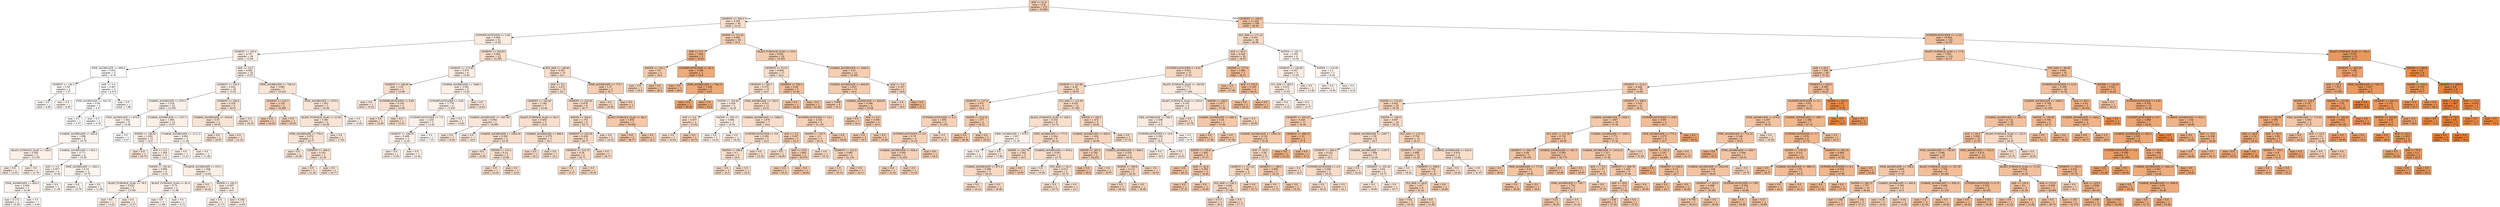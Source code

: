 digraph Tree {
node [shape=box, style="filled", color="black"] ;
0 [label="AGE <= 21.0\nmae = 12.8\nsamples = 275\nvalue = 33.595", fillcolor="#e5813963"] ;
1 [label="CEMENT <= 354.5\nmae = 9.205\nsamples = 95\nvalue = 22.32", fillcolor="#e581393d"] ;
0 -> 1 [labeldistance=2.5, labelangle=45, headlabel="True"] ;
2 [label="SUPERPLASTICIZER <= 5.95\nmae = 6.684\nsamples = 61\nvalue = 15.82", fillcolor="#e5813926"] ;
1 -> 2 ;
3 [label="CEMENT <= 155.0\nmae = 4.737\nsamples = 38\nvalue = 12.84", fillcolor="#e581391c"] ;
2 -> 3 ;
4 [label="FINE_AGGREGATE <= 890.6\nmae = 0.912\nsamples = 5\nvalue = 4.78", fillcolor="#e5813901"] ;
3 -> 4 ;
5 [label="CEMENT <= 136.3\nmae = 0.59\nsamples = 2\nvalue = 7.47", fillcolor="#e581390a"] ;
4 -> 5 ;
6 [label="mae = 0.0\nsamples = 1\nvalue = 6.88", fillcolor="#e5813908"] ;
5 -> 6 ;
7 [label="mae = 0.0\nsamples = 1\nvalue = 8.06", fillcolor="#e581390c"] ;
5 -> 7 ;
8 [label="AGE <= 5.0\nmae = 0.467\nsamples = 3\nvalue = 4.675", fillcolor="#e5813900"] ;
4 -> 8 ;
9 [label="FINE_AGGREGATE <= 942.55\nmae = 0.09\nsamples = 2\nvalue = 4.57", fillcolor="#e5813900"] ;
8 -> 9 ;
10 [label="mae = 0.0\nsamples = 1\nvalue = 4.57", fillcolor="#e5813900"] ;
9 -> 10 ;
11 [label="mae = 0.0\nsamples = 1\nvalue = 4.78", fillcolor="#e5813901"] ;
9 -> 11 ;
12 [label="mae = 0.0\nsamples = 1\nvalue = 7.68", fillcolor="#e581390b"] ;
8 -> 12 ;
13 [label="AGE <= 10.5\nmae = 4.082\nsamples = 33\nvalue = 13.57", fillcolor="#e581391f"] ;
3 -> 13 ;
14 [label="CEMENT <= 335.0\nmae = 3.024\nsamples = 26\nvalue = 13.52", fillcolor="#e581391f"] ;
13 -> 14 ;
15 [label="COARSE_AGGREGATE <= 970.3\nmae = 2.318\nsamples = 23\nvalue = 12.355", fillcolor="#e581391b"] ;
14 -> 15 ;
16 [label="FINE_AGGREGATE <= 870.9\nmae = 1.562\nsamples = 9\nvalue = 10.38", fillcolor="#e5813914"] ;
15 -> 16 ;
17 [label="COARSE_AGGREGATE <= 932.6\nmae = 1.098\nsamples = 8\nvalue = 10.79", fillcolor="#e5813915"] ;
16 -> 17 ;
18 [label="BLAST_FURNACE_SLAG <= 144.0\nmae = 0.365\nsamples = 2\nvalue = 13.155", fillcolor="#e581391d"] ;
17 -> 18 ;
19 [label="mae = 0.0\nsamples = 1\nvalue = 13.52", fillcolor="#e581391f"] ;
18 -> 19 ;
20 [label="mae = 0.0\nsamples = 1\nvalue = 12.79", fillcolor="#e581391c"] ;
18 -> 20 ;
21 [label="COARSE_AGGREGATE <= 953.1\nmae = 0.771\nsamples = 6\nvalue = 10.38", fillcolor="#e5813914"] ;
17 -> 21 ;
22 [label="AGE <= 5.0\nmae = 0.857\nsamples = 4\nvalue = 10.38", fillcolor="#e5813914"] ;
21 -> 22 ;
23 [label="FINE_AGGREGATE <= 854.5\nmae = 0.826\nsamples = 3\nvalue = 10.38", fillcolor="#e5813914"] ;
22 -> 23 ;
24 [label="mae = 0.173\nsamples = 2\nvalue = 10.38", fillcolor="#e5813914"] ;
23 -> 24 ;
25 [label="mae = 0.0\nsamples = 1\nvalue = 6.94", fillcolor="#e5813908"] ;
23 -> 25 ;
26 [label="mae = 0.0\nsamples = 1\nvalue = 11.39", fillcolor="#e5813917"] ;
22 -> 26 ;
27 [label="FINE_AGGREGATE <= 828.0\nmae = 0.19\nsamples = 2\nvalue = 10.79", fillcolor="#e5813915"] ;
21 -> 27 ;
28 [label="mae = 0.0\nsamples = 1\nvalue = 10.79", fillcolor="#e5813915"] ;
27 -> 28 ;
29 [label="mae = 0.0\nsamples = 1\nvalue = 11.36", fillcolor="#e5813917"] ;
27 -> 29 ;
30 [label="mae = 0.0\nsamples = 1\nvalue = 6.47", fillcolor="#e5813906"] ;
16 -> 30 ;
31 [label="COARSE_AGGREGATE <= 1107.5\nmae = 1.805\nsamples = 14\nvalue = 13.57", fillcolor="#e581391f"] ;
15 -> 31 ;
32 [label="WATER <= 180.95\nmae = 1.652\nsamples = 12\nvalue = 14.2", fillcolor="#e5813921"] ;
31 -> 32 ;
33 [label="mae = 0.0\nsamples = 1\nvalue = 20.73", fillcolor="#e5813937"] ;
32 -> 33 ;
34 [label="AGE <= 5.0\nmae = 1.365\nsamples = 11\nvalue = 14.2", fillcolor="#e5813921"] ;
32 -> 34 ;
35 [label="WATER <= 192.45\nmae = 0.996\nsamples = 4\nvalue = 13.52", fillcolor="#e581391f"] ;
34 -> 35 ;
36 [label="BLAST_FURNACE_SLAG <= 78.5\nmae = 0.025\nsamples = 2\nvalue = 13.545", fillcolor="#e581391f"] ;
35 -> 36 ;
37 [label="mae = 0.0\nsamples = 1\nvalue = 13.52", fillcolor="#e581391f"] ;
36 -> 37 ;
38 [label="mae = 0.0\nsamples = 1\nvalue = 13.57", fillcolor="#e581391f"] ;
36 -> 38 ;
39 [label="BLAST_FURNACE_SLAG <= 83.4\nmae = 0.75\nsamples = 2\nvalue = 11.98", fillcolor="#e5813919"] ;
35 -> 39 ;
40 [label="mae = 0.0\nsamples = 1\nvalue = 11.98", fillcolor="#e5813919"] ;
39 -> 40 ;
41 [label="mae = 0.0\nsamples = 1\nvalue = 9.73", fillcolor="#e5813912"] ;
39 -> 41 ;
42 [label="COARSE_AGGREGATE <= 974.1\nmae = 1.048\nsamples = 7\nvalue = 14.65", fillcolor="#e5813922"] ;
34 -> 42 ;
43 [label="mae = 0.0\nsamples = 1\nvalue = 20.42", fillcolor="#e5813936"] ;
42 -> 43 ;
44 [label="WATER <= 182.5\nmae = 0.507\nsamples = 6\nvalue = 14.5", fillcolor="#e5813922"] ;
42 -> 44 ;
45 [label="mae = 0.0\nsamples = 1\nvalue = 12.73", fillcolor="#e581391c"] ;
44 -> 45 ;
46 [label="mae = 0.349\nsamples = 5\nvalue = 14.65", fillcolor="#e5813922"] ;
44 -> 46 ;
47 [label="COARSE_AGGREGATE <= 1111.3\nmae = 0.003\nsamples = 2\nvalue = 11.48", fillcolor="#e5813918"] ;
31 -> 47 ;
48 [label="mae = 0.0\nsamples = 1\nvalue = 11.47", fillcolor="#e5813918"] ;
47 -> 48 ;
49 [label="mae = 0.0\nsamples = 1\nvalue = 11.48", fillcolor="#e5813918"] ;
47 -> 49 ;
50 [label="CEMENT <= 344.6\nmae = 0.318\nsamples = 3\nvalue = 20.97", fillcolor="#e5813938"] ;
14 -> 50 ;
51 [label="COARSE_AGGREGATE <= 1018.6\nmae = 0.07\nsamples = 2\nvalue = 20.97", fillcolor="#e5813938"] ;
50 -> 51 ;
52 [label="mae = 0.0\nsamples = 1\nvalue = 20.97", fillcolor="#e5813938"] ;
51 -> 52 ;
53 [label="mae = 0.0\nsamples = 1\nvalue = 21.18", fillcolor="#e5813939"] ;
51 -> 53 ;
54 [label="mae = 0.0\nsamples = 1\nvalue = 20.28", fillcolor="#e5813936"] ;
50 -> 54 ;
55 [label="FINE_AGGREGATE <= 758.15\nmae = 3.882\nsamples = 7\nvalue = 20.425", fillcolor="#e5813936"] ;
13 -> 55 ;
56 [label="CEMENT <= 214.7\nmae = 2.155\nsamples = 2\nvalue = 32.085", fillcolor="#e581395e"] ;
55 -> 56 ;
57 [label="mae = 0.0\nsamples = 1\nvalue = 34.24", fillcolor="#e5813965"] ;
56 -> 57 ;
58 [label="mae = 0.0\nsamples = 1\nvalue = 29.93", fillcolor="#e5813957"] ;
56 -> 58 ;
59 [label="FINE_AGGREGATE <= 870.5\nmae = 1.851\nsamples = 5\nvalue = 20.08", fillcolor="#e5813935"] ;
55 -> 59 ;
60 [label="BLAST_FURNACE_SLAG <= 21.05\nmae = 1.081\nsamples = 4\nvalue = 20.08", fillcolor="#e5813935"] ;
59 -> 60 ;
61 [label="FINE_AGGREGATE <= 779.3\nmae = 0.472\nsamples = 3\nvalue = 20.77", fillcolor="#e5813937"] ;
60 -> 61 ;
62 [label="mae = 0.0\nsamples = 1\nvalue = 20.08", fillcolor="#e5813935"] ;
61 -> 62 ;
63 [label="CEMENT <= 299.5\nmae = 0.163\nsamples = 2\nvalue = 21.26", fillcolor="#e5813939"] ;
61 -> 63 ;
64 [label="mae = 0.0\nsamples = 1\nvalue = 21.26", fillcolor="#e5813939"] ;
63 -> 64 ;
65 [label="mae = 0.0\nsamples = 1\nvalue = 20.77", fillcolor="#e5813937"] ;
63 -> 65 ;
66 [label="mae = 0.0\nsamples = 1\nvalue = 17.82", fillcolor="#e581392d"] ;
60 -> 66 ;
67 [label="mae = 0.0\nsamples = 1\nvalue = 12.84", fillcolor="#e581391c"] ;
59 -> 67 ;
68 [label="CEMENT <= 203.65\nmae = 5.094\nsamples = 23\nvalue = 23.295", fillcolor="#e5813940"] ;
2 -> 68 ;
69 [label="CEMENT <= 173.65\nmae = 3.975\nsamples = 8\nvalue = 15.82", fillcolor="#e5813926"] ;
68 -> 69 ;
70 [label="CEMENT <= 166.95\nmae = 1.55\nsamples = 3\nvalue = 23.08", fillcolor="#e581393f"] ;
69 -> 70 ;
71 [label="mae = 0.0\nsamples = 1\nvalue = 19.42", fillcolor="#e5813933"] ;
70 -> 71 ;
72 [label="SUPERPLASTICIZER <= 8.65\nmae = 0.143\nsamples = 2\nvalue = 23.08", fillcolor="#e581393f"] ;
70 -> 72 ;
73 [label="mae = 0.0\nsamples = 1\nvalue = 23.08", fillcolor="#e581393f"] ;
72 -> 73 ;
74 [label="mae = 0.0\nsamples = 1\nvalue = 23.51", fillcolor="#e5813941"] ;
72 -> 74 ;
75 [label="COARSE_AGGREGATE <= 1069.2\nmae = 2.581\nsamples = 5\nvalue = 13.62", fillcolor="#e581391f"] ;
69 -> 75 ;
76 [label="SUPERPLASTICIZER <= 8.95\nmae = 1.776\nsamples = 4\nvalue = 13.035", fillcolor="#e581391d"] ;
75 -> 76 ;
77 [label="SUPERPLASTICIZER <= 7.9\nmae = 1.245\nsamples = 3\nvalue = 12.45", fillcolor="#e581391b"] ;
76 -> 77 ;
78 [label="CEMENT <= 188.05\nmae = 0.468\nsamples = 2\nvalue = 12.45", fillcolor="#e581391b"] ;
77 -> 78 ;
79 [label="mae = 0.0\nsamples = 1\nvalue = 13.62", fillcolor="#e581391f"] ;
78 -> 79 ;
80 [label="mae = 0.0\nsamples = 1\nvalue = 12.45", fillcolor="#e581391b"] ;
78 -> 80 ;
81 [label="mae = 0.0\nsamples = 1\nvalue = 7.32", fillcolor="#e5813909"] ;
77 -> 81 ;
82 [label="mae = 0.0\nsamples = 1\nvalue = 15.82", fillcolor="#e5813926"] ;
76 -> 82 ;
83 [label="mae = 0.0\nsamples = 1\nvalue = 19.42", fillcolor="#e5813933"] ;
75 -> 83 ;
84 [label="FLY_ASH <= 149.65\nmae = 4.001\nsamples = 15\nvalue = 24.1", fillcolor="#e5813943"] ;
68 -> 84 ;
85 [label="AGE <= 5.0\nmae = 3.472\nsamples = 13\nvalue = 24.1", fillcolor="#e5813943"] ;
84 -> 85 ;
86 [label="CEMENT <= 242.45\nmae = 1.186\nsamples = 7\nvalue = 23.66", fillcolor="#e5813941"] ;
85 -> 86 ;
87 [label="COARSE_AGGREGATE <= 1007.85\nmae = 0.965\nsamples = 2\nvalue = 18.965", fillcolor="#e5813931"] ;
86 -> 87 ;
88 [label="mae = 0.0\nsamples = 1\nvalue = 19.93", fillcolor="#e5813934"] ;
87 -> 88 ;
89 [label="mae = 0.0\nsamples = 1\nvalue = 18.0", fillcolor="#e581392e"] ;
87 -> 89 ;
90 [label="BLAST_FURNACE_SLAG <= 94.5\nmae = 0.456\nsamples = 5\nvalue = 23.8", fillcolor="#e5813942"] ;
86 -> 90 ;
91 [label="COARSE_AGGREGATE <= 1004.35\nmae = 0.283\nsamples = 3\nvalue = 23.52", fillcolor="#e5813941"] ;
90 -> 91 ;
92 [label="mae = 0.0\nsamples = 1\nvalue = 22.95", fillcolor="#e581393f"] ;
91 -> 92 ;
93 [label="WATER <= 151.4\nmae = 0.14\nsamples = 2\nvalue = 23.66", fillcolor="#e5813941"] ;
91 -> 93 ;
94 [label="mae = 0.0\nsamples = 1\nvalue = 23.52", fillcolor="#e5813941"] ;
93 -> 94 ;
95 [label="mae = 0.0\nsamples = 1\nvalue = 23.8", fillcolor="#e5813942"] ;
93 -> 95 ;
96 [label="COARSE_AGGREGATE <= 898.4\nmae = 0.275\nsamples = 2\nvalue = 24.1", fillcolor="#e5813943"] ;
90 -> 96 ;
97 [label="mae = 0.0\nsamples = 1\nvalue = 25.2", fillcolor="#e5813946"] ;
96 -> 97 ;
98 [label="mae = 0.0\nsamples = 1\nvalue = 24.1", fillcolor="#e5813943"] ;
96 -> 98 ;
99 [label="CEMENT <= 253.45\nmae = 4.678\nsamples = 6\nvalue = 26.77", fillcolor="#e581394c"] ;
85 -> 99 ;
100 [label="WATER <= 184.6\nmae = 1.754\nsamples = 4\nvalue = 25.71", fillcolor="#e5813948"] ;
99 -> 100 ;
101 [label="CEMENT <= 225.35\nmae = 0.424\nsamples = 3\nvalue = 26.77", fillcolor="#e581394c"] ;
100 -> 101 ;
102 [label="CEMENT <= 215.75\nmae = 0.34\nsamples = 2\nvalue = 25.71", fillcolor="#e5813948"] ;
101 -> 102 ;
103 [label="mae = 0.0\nsamples = 1\nvalue = 25.37", fillcolor="#e5813947"] ;
102 -> 103 ;
104 [label="mae = 0.0\nsamples = 1\nvalue = 26.05", fillcolor="#e5813949"] ;
102 -> 104 ;
105 [label="mae = 0.0\nsamples = 1\nvalue = 26.77", fillcolor="#e581394c"] ;
101 -> 105 ;
106 [label="mae = 0.0\nsamples = 1\nvalue = 22.32", fillcolor="#e581393d"] ;
100 -> 106 ;
107 [label="BLAST_FURNACE_SLAG <= 94.5\nmae = 1.835\nsamples = 2\nvalue = 36.935", fillcolor="#e581396e"] ;
99 -> 107 ;
108 [label="mae = 0.0\nsamples = 1\nvalue = 38.77", fillcolor="#e5813975"] ;
107 -> 108 ;
109 [label="mae = 0.0\nsamples = 1\nvalue = 35.1", fillcolor="#e5813968"] ;
107 -> 109 ;
110 [label="FINE_AGGREGATE <= 773.7\nmae = 1.37\nsamples = 2\nvalue = 33.7", fillcolor="#e5813963"] ;
84 -> 110 ;
111 [label="mae = 0.0\nsamples = 1\nvalue = 29.59", fillcolor="#e5813955"] ;
110 -> 111 ;
112 [label="mae = 0.0\nsamples = 1\nvalue = 33.7", fillcolor="#e5813963"] ;
110 -> 112 ;
113 [label="WATER <= 152.45\nmae = 8.084\nsamples = 34\nvalue = 33.4", fillcolor="#e5813962"] ;
1 -> 113 ;
114 [label="AGE <= 5.0\nmae = 7.624\nsamples = 5\nvalue = 50.85", fillcolor="#e581399e"] ;
113 -> 114 ;
115 [label="WATER <= 132.2\nmae = 5.6\nsamples = 2\nvalue = 34.6", fillcolor="#e5813966"] ;
114 -> 115 ;
116 [label="mae = 0.0\nsamples = 1\nvalue = 29.0", fillcolor="#e5813953"] ;
115 -> 116 ;
117 [label="mae = 0.0\nsamples = 1\nvalue = 40.2", fillcolor="#e581397a"] ;
115 -> 117 ;
118 [label="SUPERPLASTICIZER <= 20.3\nmae = 3.398\nsamples = 3\nvalue = 54.9", fillcolor="#e58139ac"] ;
114 -> 118 ;
119 [label="mae = 0.0\nsamples = 1\nvalue = 46.8", fillcolor="#e5813990"] ;
118 -> 119 ;
120 [label="FINE_AGGREGATE <= 798.15\nmae = 1.048\nsamples = 2\nvalue = 54.9", fillcolor="#e58139ac"] ;
118 -> 120 ;
121 [label="mae = 0.0\nsamples = 1\nvalue = 59.09", fillcolor="#e58139ba"] ;
120 -> 121 ;
122 [label="mae = 0.0\nsamples = 1\nvalue = 54.9", fillcolor="#e58139ac"] ;
120 -> 122 ;
123 [label="BLAST_FURNACE_SLAG <= 25.0\nmae = 6.641\nsamples = 29\nvalue = 33.305", fillcolor="#e5813962"] ;
113 -> 123 ;
124 [label="CEMENT <= 512.5\nmae = 6.854\nsamples = 17\nvalue = 24.2", fillcolor="#e5813943"] ;
123 -> 124 ;
125 [label="CEMENT <= 381.7\nmae = 5.276\nsamples = 15\nvalue = 24.0", fillcolor="#e5813942"] ;
124 -> 125 ;
126 [label="WATER <= 169.85\nmae = 4.926\nsamples = 4\nvalue = 16.28", fillcolor="#e5813928"] ;
125 -> 126 ;
127 [label="AGE <= 5.0\nmae = 4.037\nsamples = 2\nvalue = 23.64", fillcolor="#e5813941"] ;
126 -> 127 ;
128 [label="mae = 0.0\nsamples = 1\nvalue = 23.64", fillcolor="#e5813941"] ;
127 -> 128 ;
129 [label="mae = 0.0\nsamples = 1\nvalue = 35.75", fillcolor="#e581396a"] ;
127 -> 129 ;
130 [label="WATER <= 200.15\nmae = 0.696\nsamples = 2\nvalue = 14.54", fillcolor="#e5813922"] ;
126 -> 130 ;
131 [label="mae = 0.0\nsamples = 1\nvalue = 14.54", fillcolor="#e5813922"] ;
130 -> 131 ;
132 [label="mae = 0.0\nsamples = 1\nvalue = 16.28", fillcolor="#e5813928"] ;
130 -> 132 ;
133 [label="FINE_AGGREGATE <= 742.0\nmae = 4.015\nsamples = 11\nvalue = 25.51", fillcolor="#e5813947"] ;
125 -> 133 ;
134 [label="COARSE_AGGREGATE <= 1086.0\nmae = 2.879\nsamples = 7\nvalue = 24.0", fillcolor="#e5813942"] ;
133 -> 134 ;
135 [label="SUPERPLASTICIZER <= 5.8\nmae = 0.283\nsamples = 4\nvalue = 24.0", fillcolor="#e5813942"] ;
134 -> 135 ;
136 [label="WATER <= 189.0\nmae = 0.1\nsamples = 3\nvalue = 24.0", fillcolor="#e5813942"] ;
135 -> 136 ;
137 [label="mae = 0.0\nsamples = 2\nvalue = 24.0", fillcolor="#e5813942"] ;
136 -> 137 ;
138 [label="mae = 0.0\nsamples = 1\nvalue = 24.4", fillcolor="#e5813944"] ;
136 -> 138 ;
139 [label="mae = 0.0\nsamples = 1\nvalue = 23.35", fillcolor="#e5813940"] ;
135 -> 139 ;
140 [label="AGE <= 5.0\nmae = 3.627\nsamples = 3\nvalue = 33.21", fillcolor="#e5813962"] ;
134 -> 140 ;
141 [label="mae = 0.0\nsamples = 1\nvalue = 26.06", fillcolor="#e5813949"] ;
140 -> 141 ;
142 [label="AGE <= 10.5\nmae = 1.865\nsamples = 2\nvalue = 35.075", fillcolor="#e5813968"] ;
140 -> 142 ;
143 [label="mae = 0.0\nsamples = 1\nvalue = 33.21", fillcolor="#e5813962"] ;
142 -> 143 ;
144 [label="mae = 0.0\nsamples = 1\nvalue = 36.94", fillcolor="#e581396e"] ;
142 -> 144 ;
145 [label="SUPERPLASTICIZER <= 14.1\nmae = 3.325\nsamples = 4\nvalue = 31.125", fillcolor="#e581395b"] ;
133 -> 145 ;
146 [label="WATER <= 162.5\nmae = 2.2\nsamples = 3\nvalue = 30.14", fillcolor="#e5813957"] ;
145 -> 146 ;
147 [label="mae = 0.0\nsamples = 1\nvalue = 25.51", fillcolor="#e5813947"] ;
146 -> 147 ;
148 [label="CEMENT <= 412.0\nmae = 0.985\nsamples = 2\nvalue = 31.125", fillcolor="#e581395b"] ;
146 -> 148 ;
149 [label="mae = 0.0\nsamples = 1\nvalue = 30.14", fillcolor="#e5813957"] ;
148 -> 149 ;
150 [label="mae = 0.0\nsamples = 1\nvalue = 32.11", fillcolor="#e581395e"] ;
148 -> 150 ;
151 [label="mae = 0.0\nsamples = 1\nvalue = 36.84", fillcolor="#e581396e"] ;
145 -> 151 ;
152 [label="CEMENT <= 532.5\nmae = 0.26\nsamples = 2\nvalue = 41.64", fillcolor="#e581397e"] ;
124 -> 152 ;
153 [label="mae = 0.0\nsamples = 1\nvalue = 42.42", fillcolor="#e5813981"] ;
152 -> 153 ;
154 [label="mae = 0.0\nsamples = 1\nvalue = 41.64", fillcolor="#e581397e"] ;
152 -> 154 ;
155 [label="COARSE_AGGREGATE <= 1039.5\nmae = 3.47\nsamples = 12\nvalue = 33.945", fillcolor="#e5813964"] ;
123 -> 155 ;
156 [label="COARSE_AGGREGATE <= 904.05\nmae = 2.653\nsamples = 10\nvalue = 34.4", fillcolor="#e5813966"] ;
155 -> 156 ;
157 [label="mae = 3.608\nsamples = 6\nvalue = 33.4", fillcolor="#e5813962"] ;
156 -> 157 ;
158 [label="COARSE_AGGREGATE <= 929.05\nmae = 0.386\nsamples = 4\nvalue = 35.08", fillcolor="#e5813968"] ;
156 -> 158 ;
159 [label="mae = 0.0\nsamples = 1\nvalue = 34.4", fillcolor="#e5813966"] ;
158 -> 159 ;
160 [label="AGE <= 5.0\nmae = 0.055\nsamples = 3\nvalue = 35.3", fillcolor="#e5813969"] ;
158 -> 160 ;
161 [label="mae = 0.0\nsamples = 2\nvalue = 35.3", fillcolor="#e5813969"] ;
160 -> 161 ;
162 [label="mae = 0.0\nsamples = 1\nvalue = 35.08", fillcolor="#e5813968"] ;
160 -> 162 ;
163 [label="AGE <= 5.0\nmae = 6.167\nsamples = 2\nvalue = 28.6", fillcolor="#e5813952"] ;
155 -> 163 ;
164 [label="mae = 0.0\nsamples = 1\nvalue = 28.6", fillcolor="#e5813952"] ;
163 -> 164 ;
165 [label="mae = 0.0\nsamples = 1\nvalue = 47.1", fillcolor="#e5813991"] ;
163 -> 165 ;
166 [label="CEMENT <= 166.9\nmae = 11.224\nsamples = 180\nvalue = 39.44", fillcolor="#e5813977"] ;
0 -> 166 [labeldistance=2.5, labelangle=-45, headlabel="False"] ;
167 [label="FLY_ASH <= 171.15\nmae = 8.251\nsamples = 36\nvalue = 26.86", fillcolor="#e581394c"] ;
166 -> 167 ;
168 [label="AGE <= 95.0\nmae = 6.646\nsamples = 30\nvalue = 28.63", fillcolor="#e5813952"] ;
167 -> 168 ;
169 [label="SUPERPLASTICIZER <= 9.05\nmae = 5.813\nsamples = 27\nvalue = 27.23", fillcolor="#e581394d"] ;
168 -> 169 ;
170 [label="CEMENT <= 141.85\nmae = 4.34\nsamples = 20\nvalue = 28.63", fillcolor="#e5813952"] ;
169 -> 170 ;
171 [label="CEMENT <= 137.8\nmae = 2.971\nsamples = 6\nvalue = 33.3", fillcolor="#e5813962"] ;
170 -> 171 ;
172 [label="SUPERPLASTICIZER <= 5.5\nmae = 1.585\nsamples = 4\nvalue = 31.025", fillcolor="#e581395a"] ;
171 -> 172 ;
173 [label="SUPERPLASTICIZER <= 4.0\nmae = 0.76\nsamples = 3\nvalue = 31.03", fillcolor="#e581395a"] ;
172 -> 173 ;
174 [label="COARSE_AGGREGATE <= 929.4\nmae = 0.005\nsamples = 2\nvalue = 31.025", fillcolor="#e581395a"] ;
173 -> 174 ;
175 [label="mae = 0.0\nsamples = 1\nvalue = 31.02", fillcolor="#e581395a"] ;
174 -> 175 ;
176 [label="mae = 0.0\nsamples = 1\nvalue = 31.03", fillcolor="#e581395a"] ;
174 -> 176 ;
177 [label="mae = 0.0\nsamples = 1\nvalue = 33.3", fillcolor="#e5813962"] ;
173 -> 177 ;
178 [label="mae = 0.0\nsamples = 1\nvalue = 26.97", fillcolor="#e581394c"] ;
172 -> 178 ;
179 [label="WATER <= 214.35\nmae = 1.377\nsamples = 2\nvalue = 35.23", fillcolor="#e5813969"] ;
171 -> 179 ;
180 [label="mae = 0.0\nsamples = 1\nvalue = 39.36", fillcolor="#e5813977"] ;
179 -> 180 ;
181 [label="mae = 0.0\nsamples = 1\nvalue = 35.23", fillcolor="#e5813969"] ;
179 -> 181 ;
182 [label="FLY_ASH <= 115.45\nmae = 4.032\nsamples = 14\nvalue = 27.045", fillcolor="#e581394d"] ;
170 -> 182 ;
183 [label="BLAST_FURNACE_SLAG <= 108.3\nmae = 4.334\nsamples = 8\nvalue = 23.74", fillcolor="#e5813941"] ;
182 -> 183 ;
184 [label="FINE_AGGREGATE <= 879.5\nmae = 1.927\nsamples = 2\nvalue = 12.18", fillcolor="#e581391a"] ;
183 -> 184 ;
185 [label="mae = 0.0\nsamples = 1\nvalue = 12.18", fillcolor="#e581391a"] ;
184 -> 185 ;
186 [label="mae = 0.0\nsamples = 1\nvalue = 17.96", fillcolor="#e581392e"] ;
184 -> 186 ;
187 [label="FINE_AGGREGATE <= 777.0\nmae = 2.264\nsamples = 6\nvalue = 26.14", fillcolor="#e581394a"] ;
183 -> 187 ;
188 [label="WATER <= 201.75\nmae = 1.542\nsamples = 3\nvalue = 26.5", fillcolor="#e581394b"] ;
187 -> 188 ;
189 [label="COARSE_AGGREGATE <= 971.4\nmae = 0.288\nsamples = 2\nvalue = 26.14", fillcolor="#e581394a"] ;
188 -> 189 ;
190 [label="mae = 0.0\nsamples = 1\nvalue = 26.14", fillcolor="#e581394a"] ;
189 -> 190 ;
191 [label="mae = 0.0\nsamples = 1\nvalue = 26.86", fillcolor="#e581394c"] ;
189 -> 191 ;
192 [label="mae = 0.0\nsamples = 1\nvalue = 33.95", fillcolor="#e5813964"] ;
188 -> 192 ;
193 [label="COARSE_AGGREGATE <= 876.2\nmae = 0.947\nsamples = 3\nvalue = 23.72", fillcolor="#e5813941"] ;
187 -> 193 ;
194 [label="mae = 0.0\nsamples = 1\nvalue = 19.99", fillcolor="#e5813935"] ;
193 -> 194 ;
195 [label="FLY_ASH <= 54.3\nmae = 0.013\nsamples = 2\nvalue = 23.74", fillcolor="#e5813941"] ;
193 -> 195 ;
196 [label="mae = 0.0\nsamples = 1\nvalue = 23.74", fillcolor="#e5813941"] ;
195 -> 196 ;
197 [label="mae = 0.0\nsamples = 1\nvalue = 23.7", fillcolor="#e5813941"] ;
195 -> 197 ;
198 [label="WATER <= 195.5\nmae = 1.475\nsamples = 6\nvalue = 28.63", fillcolor="#e5813952"] ;
182 -> 198 ;
199 [label="COARSE_AGGREGATE <= 828.5\nmae = 1.452\nsamples = 5\nvalue = 28.99", fillcolor="#e5813953"] ;
198 -> 199 ;
200 [label="WATER <= 187.0\nmae = 4.765\nsamples = 2\nvalue = 34.635", fillcolor="#e5813967"] ;
199 -> 200 ;
201 [label="mae = 0.0\nsamples = 1\nvalue = 39.4", fillcolor="#e5813977"] ;
200 -> 201 ;
202 [label="mae = 0.0\nsamples = 1\nvalue = 29.87", fillcolor="#e5813956"] ;
200 -> 202 ;
203 [label="COARSE_AGGREGATE <= 969.3\nmae = 0.203\nsamples = 3\nvalue = 28.63", fillcolor="#e5813952"] ;
199 -> 203 ;
204 [label="WATER <= 189.0\nmae = 0.113\nsamples = 2\nvalue = 29.16", fillcolor="#e5813954"] ;
203 -> 204 ;
205 [label="mae = 0.0\nsamples = 1\nvalue = 29.16", fillcolor="#e5813954"] ;
204 -> 205 ;
206 [label="mae = 0.0\nsamples = 1\nvalue = 28.99", fillcolor="#e5813953"] ;
204 -> 206 ;
207 [label="mae = 0.0\nsamples = 1\nvalue = 28.63", fillcolor="#e5813952"] ;
203 -> 207 ;
208 [label="mae = 0.0\nsamples = 1\nvalue = 27.23", fillcolor="#e581394d"] ;
198 -> 208 ;
209 [label="BLAST_FURNACE_SLAG <= 183.65\nmae = 7.711\nsamples = 7\nvalue = 17.265", fillcolor="#e581392b"] ;
169 -> 209 ;
210 [label="BLAST_FURNACE_SLAG <= 163.8\nmae = 3.191\nsamples = 4\nvalue = 16.5", fillcolor="#e5813929"] ;
209 -> 210 ;
211 [label="FINE_AGGREGATE <= 798.3\nmae = 2.508\nsamples = 3\nvalue = 16.5", fillcolor="#e5813929"] ;
210 -> 211 ;
212 [label="SUPERPLASTICIZER <= 10.9\nmae = 0.383\nsamples = 2\nvalue = 16.5", fillcolor="#e5813929"] ;
211 -> 212 ;
213 [label="mae = 0.0\nsamples = 1\nvalue = 16.5", fillcolor="#e5813929"] ;
212 -> 213 ;
214 [label="mae = 0.0\nsamples = 1\nvalue = 18.03", fillcolor="#e581392e"] ;
212 -> 214 ;
215 [label="mae = 0.0\nsamples = 1\nvalue = 9.74", fillcolor="#e5813912"] ;
211 -> 215 ;
216 [label="mae = 0.0\nsamples = 1\nvalue = 23.79", fillcolor="#e5813942"] ;
210 -> 216 ;
217 [label="WATER <= 188.5\nmae = 2.977\nsamples = 3\nvalue = 37.36", fillcolor="#e5813970"] ;
209 -> 217 ;
218 [label="COARSE_AGGREGATE <= 940.4\nmae = 0.28\nsamples = 2\nvalue = 37.64", fillcolor="#e5813971"] ;
217 -> 218 ;
219 [label="mae = 0.0\nsamples = 1\nvalue = 37.92", fillcolor="#e5813972"] ;
218 -> 219 ;
220 [label="mae = 0.0\nsamples = 1\nvalue = 37.36", fillcolor="#e5813970"] ;
218 -> 220 ;
221 [label="mae = 0.0\nsamples = 1\nvalue = 28.99", fillcolor="#e5813953"] ;
217 -> 221 ;
222 [label="WATER <= 177.9\nmae = 1.685\nsamples = 3\nvalue = 44.21", fillcolor="#e5813987"] ;
168 -> 222 ;
223 [label="mae = 0.0\nsamples = 1\nvalue = 37.96", fillcolor="#e5813972"] ;
222 -> 223 ;
224 [label="AGE <= 270.0\nmae = 0.163\nsamples = 2\nvalue = 44.21", fillcolor="#e5813987"] ;
222 -> 224 ;
225 [label="mae = 0.0\nsamples = 1\nvalue = 44.21", fillcolor="#e5813987"] ;
224 -> 225 ;
226 [label="mae = 0.0\nsamples = 1\nvalue = 44.7", fillcolor="#e5813989"] ;
224 -> 226 ;
227 [label="WATER <= 191.7\nmae = 2.393\nsamples = 6\nvalue = 10.54", fillcolor="#e5813914"] ;
167 -> 227 ;
228 [label="CEMENT <= 150.95\nmae = 0.527\nsamples = 3\nvalue = 15.53", fillcolor="#e5813925"] ;
227 -> 228 ;
229 [label="FLY_ASH <= 183.0\nmae = 0.013\nsamples = 2\nvalue = 15.53", fillcolor="#e5813925"] ;
228 -> 229 ;
230 [label="mae = 0.0\nsamples = 1\nvalue = 15.53", fillcolor="#e5813925"] ;
229 -> 230 ;
231 [label="mae = 0.0\nsamples = 1\nvalue = 15.57", fillcolor="#e5813926"] ;
229 -> 231 ;
232 [label="mae = 0.0\nsamples = 1\nvalue = 13.46", fillcolor="#e581391e"] ;
228 -> 232 ;
233 [label="WATER <= 210.85\nmae = 1.0\nsamples = 3\nvalue = 9.54", fillcolor="#e5813911"] ;
227 -> 233 ;
234 [label="mae = 0.0\nsamples = 1\nvalue = 10.54", fillcolor="#e5813914"] ;
233 -> 234 ;
235 [label="mae = 0.0\nsamples = 2\nvalue = 8.54", fillcolor="#e581390e"] ;
233 -> 235 ;
236 [label="SUPERPLASTICIZER <= 11.05\nmae = 10.044\nsamples = 144\nvalue = 41.05", fillcolor="#e581397c"] ;
166 -> 236 ;
237 [label="BLAST_FURNACE_SLAG <= 17.8\nmae = 7.652\nsamples = 119\nvalue = 40.15", fillcolor="#e5813979"] ;
236 -> 237 ;
238 [label="AGE <= 95.0\nmae = 7.394\nsamples = 68\nvalue = 37.42", fillcolor="#e5813970"] ;
237 -> 238 ;
239 [label="CEMENT <= 313.0\nmae = 6.448\nsamples = 50\nvalue = 34.68", fillcolor="#e5813967"] ;
238 -> 239 ;
240 [label="WATER <= 176.45\nmae = 5.932\nsamples = 29\nvalue = 29.39", fillcolor="#e5813955"] ;
239 -> 240 ;
241 [label="CEMENT <= 253.45\nmae = 5.443\nsamples = 11\nvalue = 35.34", fillcolor="#e5813969"] ;
240 -> 241 ;
242 [label="COARSE_AGGREGATE <= 1054.55\nmae = 4.122\nsamples = 9\nvalue = 35.34", fillcolor="#e5813969"] ;
241 -> 242 ;
243 [label="WATER <= 155.8\nmae = 1.843\nsamples = 3\nvalue = 37.27", fillcolor="#e5813970"] ;
242 -> 243 ;
244 [label="mae = 0.0\nsamples = 1\nvalue = 40.15", fillcolor="#e5813979"] ;
243 -> 244 ;
245 [label="AGE <= 42.0\nmae = 0.355\nsamples = 2\nvalue = 35.85", fillcolor="#e581396b"] ;
243 -> 245 ;
246 [label="mae = 0.0\nsamples = 1\nvalue = 37.27", fillcolor="#e5813970"] ;
245 -> 246 ;
247 [label="mae = 0.0\nsamples = 1\nvalue = 35.85", fillcolor="#e581396b"] ;
245 -> 247 ;
248 [label="AGE <= 42.0\nmae = 3.48\nsamples = 6\nvalue = 27.77", fillcolor="#e581394f"] ;
242 -> 248 ;
249 [label="CEMENT <= 211.25\nmae = 1.66\nsamples = 4\nvalue = 27.77", fillcolor="#e581394f"] ;
248 -> 249 ;
250 [label="FLY_ASH <= 146.2\nmae = 0.943\nsamples = 3\nvalue = 27.085", fillcolor="#e581394d"] ;
249 -> 250 ;
251 [label="mae = 0.517\nsamples = 2\nvalue = 26.4", fillcolor="#e581394a"] ;
250 -> 251 ;
252 [label="mae = 0.0\nsamples = 1\nvalue = 27.77", fillcolor="#e581394f"] ;
250 -> 252 ;
253 [label="mae = 0.0\nsamples = 1\nvalue = 33.73", fillcolor="#e5813964"] ;
249 -> 253 ;
254 [label="CEMENT <= 190.5\nmae = 0.905\nsamples = 2\nvalue = 35.34", fillcolor="#e5813969"] ;
248 -> 254 ;
255 [label="mae = 0.0\nsamples = 1\nvalue = 31.72", fillcolor="#e581395d"] ;
254 -> 255 ;
256 [label="mae = 0.0\nsamples = 1\nvalue = 35.34", fillcolor="#e5813969"] ;
254 -> 256 ;
257 [label="CEMENT <= 286.15\nmae = 1.31\nsamples = 2\nvalue = 47.4", fillcolor="#e5813992"] ;
241 -> 257 ;
258 [label="mae = 0.0\nsamples = 1\nvalue = 51.33", fillcolor="#e58139a0"] ;
257 -> 258 ;
259 [label="mae = 0.0\nsamples = 1\nvalue = 47.4", fillcolor="#e5813992"] ;
257 -> 259 ;
260 [label="WATER <= 189.0\nmae = 3.807\nsamples = 18\nvalue = 25.22", fillcolor="#e5813946"] ;
240 -> 260 ;
261 [label="COARSE_AGGREGATE <= 1097.7\nmae = 1.59\nsamples = 6\nvalue = 24.5", fillcolor="#e5813944"] ;
260 -> 261 ;
262 [label="CEMENT <= 285.4\nmae = 0.223\nsamples = 3\nvalue = 25.1", fillcolor="#e5813946"] ;
261 -> 262 ;
263 [label="mae = 0.0\nsamples = 1\nvalue = 24.5", fillcolor="#e5813944"] ;
262 -> 263 ;
264 [label="SUPERPLASTICIZER <= 4.0\nmae = 0.048\nsamples = 2\nvalue = 25.22", fillcolor="#e5813946"] ;
262 -> 264 ;
265 [label="mae = 0.0\nsamples = 1\nvalue = 25.22", fillcolor="#e5813946"] ;
264 -> 265 ;
266 [label="mae = 0.0\nsamples = 1\nvalue = 25.1", fillcolor="#e5813946"] ;
264 -> 266 ;
267 [label="COARSE_AGGREGATE <= 1107.5\nmae = 1.084\nsamples = 3\nvalue = 22.44", fillcolor="#e581393d"] ;
261 -> 267 ;
268 [label="mae = 0.0\nsamples = 1\nvalue = 22.44", fillcolor="#e581393d"] ;
267 -> 268 ;
269 [label="CEMENT <= 252.25\nmae = 0.04\nsamples = 2\nvalue = 19.73", fillcolor="#e5813934"] ;
267 -> 269 ;
270 [label="mae = 0.0\nsamples = 1\nvalue = 19.69", fillcolor="#e5813934"] ;
269 -> 270 ;
271 [label="mae = 0.0\nsamples = 1\nvalue = 19.77", fillcolor="#e5813934"] ;
269 -> 271 ;
272 [label="FLY_ASH <= 119.15\nmae = 3.754\nsamples = 12\nvalue = 30.12", fillcolor="#e5813957"] ;
260 -> 272 ;
273 [label="CEMENT <= 243.7\nmae = 2.689\nsamples = 10\nvalue = 31.42", fillcolor="#e581395c"] ;
272 -> 273 ;
274 [label="mae = 0.0\nsamples = 1\nvalue = 18.42", fillcolor="#e581392f"] ;
273 -> 274 ;
275 [label="CEMENT <= 308.5\nmae = 1.752\nsamples = 9\nvalue = 31.42", fillcolor="#e581395c"] ;
273 -> 275 ;
276 [label="FLY_ASH <= 44.8\nmae = 1.417\nsamples = 8\nvalue = 31.42", fillcolor="#e581395c"] ;
275 -> 276 ;
277 [label="mae = 0.62\nsamples = 2\nvalue = 29.39", fillcolor="#e5813955"] ;
276 -> 277 ;
278 [label="mae = 0.8\nsamples = 6\nvalue = 31.83", fillcolor="#e581395d"] ;
276 -> 278 ;
279 [label="mae = 0.0\nsamples = 1\nvalue = 34.68", fillcolor="#e5813967"] ;
275 -> 279 ;
280 [label="COARSE_AGGREGATE <= 910.0\nmae = 0.623\nsamples = 2\nvalue = 23.84", fillcolor="#e5813942"] ;
272 -> 280 ;
281 [label="mae = 0.0\nsamples = 1\nvalue = 23.84", fillcolor="#e5813942"] ;
280 -> 281 ;
282 [label="mae = 0.0\nsamples = 1\nvalue = 21.97", fillcolor="#e581393b"] ;
280 -> 282 ;
283 [label="CEMENT <= 398.5\nmae = 3.519\nsamples = 21\nvalue = 38.21", fillcolor="#e5813973"] ;
239 -> 283 ;
284 [label="COARSE_AGGREGATE <= 959.3\nmae = 1.897\nsamples = 16\nvalue = 37.44", fillcolor="#e5813970"] ;
283 -> 284 ;
285 [label="FLY_ASH <= 137.95\nmae = 0.718\nsamples = 5\nvalue = 39.59", fillcolor="#e5813977"] ;
284 -> 285 ;
286 [label="CEMENT <= 359.75\nmae = 0.48\nsamples = 3\nvalue = 39.105", fillcolor="#e5813976"] ;
285 -> 286 ;
287 [label="mae = 0.0\nsamples = 1\nvalue = 38.63", fillcolor="#e5813974"] ;
286 -> 287 ;
288 [label="FINE_AGGREGATE <= 771.8\nmae = 0.01\nsamples = 2\nvalue = 39.59", fillcolor="#e5813977"] ;
286 -> 288 ;
289 [label="mae = 0.0\nsamples = 1\nvalue = 39.58", fillcolor="#e5813977"] ;
288 -> 289 ;
290 [label="mae = 0.0\nsamples = 1\nvalue = 39.6", fillcolor="#e5813978"] ;
288 -> 290 ;
291 [label="COARSE_AGGREGATE <= 801.2\nmae = 0.095\nsamples = 2\nvalue = 40.775", fillcolor="#e581397c"] ;
285 -> 291 ;
292 [label="mae = 0.0\nsamples = 1\nvalue = 40.68", fillcolor="#e581397b"] ;
291 -> 292 ;
293 [label="mae = 0.0\nsamples = 1\nvalue = 40.87", fillcolor="#e581397c"] ;
291 -> 293 ;
294 [label="COARSE_AGGREGATE <= 1058.4\nmae = 1.771\nsamples = 11\nvalue = 37.42", fillcolor="#e5813970"] ;
284 -> 294 ;
295 [label="COARSE_AGGREGATE <= 1014.25\nmae = 1.517\nsamples = 10\nvalue = 37.42", fillcolor="#e5813970"] ;
294 -> 295 ;
296 [label="AGE <= 73.0\nmae = 1.57\nsamples = 4\nvalue = 36.55", fillcolor="#e581396d"] ;
295 -> 296 ;
297 [label="FINE_AGGREGATE <= 793.7\nmae = 1.783\nsamples = 3\nvalue = 36.3", fillcolor="#e581396c"] ;
296 -> 297 ;
298 [label="mae = 0.25\nsamples = 2\nvalue = 36.55", fillcolor="#e581396d"] ;
297 -> 298 ;
299 [label="mae = 0.0\nsamples = 1\nvalue = 31.45", fillcolor="#e581395c"] ;
297 -> 299 ;
300 [label="mae = 0.0\nsamples = 1\nvalue = 37.23", fillcolor="#e581396f"] ;
296 -> 300 ;
301 [label="CEMENT <= 389.75\nmae = 1.345\nsamples = 6\nvalue = 37.44", fillcolor="#e5813970"] ;
295 -> 301 ;
302 [label="AGE <= 59.0\nmae = 1.315\nsamples = 5\nvalue = 37.44", fillcolor="#e5813970"] ;
301 -> 302 ;
303 [label="mae = 1.526\nsamples = 4\nvalue = 37.43", fillcolor="#e5813970"] ;
302 -> 303 ;
304 [label="mae = 0.0\nsamples = 1\nvalue = 37.91", fillcolor="#e5813972"] ;
302 -> 304 ;
305 [label="mae = 0.0\nsamples = 1\nvalue = 39.09", fillcolor="#e5813976"] ;
301 -> 305 ;
306 [label="mae = 0.0\nsamples = 1\nvalue = 31.84", fillcolor="#e581395d"] ;
294 -> 306 ;
307 [label="SUPERPLASTICIZER <= 8.85\nmae = 4.067\nsamples = 5\nvalue = 43.7", fillcolor="#e5813986"] ;
283 -> 307 ;
308 [label="FINE_AGGREGATE <= 773.5\nmae = 2.275\nsamples = 4\nvalue = 43.7", fillcolor="#e5813986"] ;
307 -> 308 ;
309 [label="WATER <= 181.0\nmae = 2.247\nsamples = 3\nvalue = 43.895", fillcolor="#e5813986"] ;
308 -> 309 ;
310 [label="mae = 0.0\nsamples = 1\nvalue = 52.3", fillcolor="#e58139a3"] ;
309 -> 310 ;
311 [label="CEMENT <= 450.0\nmae = 0.13\nsamples = 2\nvalue = 43.7", fillcolor="#e5813986"] ;
309 -> 311 ;
312 [label="mae = 0.0\nsamples = 1\nvalue = 43.7", fillcolor="#e5813986"] ;
311 -> 312 ;
313 [label="mae = 0.0\nsamples = 1\nvalue = 44.09", fillcolor="#e5813987"] ;
311 -> 313 ;
314 [label="mae = 0.0\nsamples = 1\nvalue = 41.37", fillcolor="#e581397e"] ;
308 -> 314 ;
315 [label="mae = 0.0\nsamples = 1\nvalue = 58.52", fillcolor="#e58139b8"] ;
307 -> 315 ;
316 [label="CEMENT <= 452.5\nmae = 6.506\nsamples = 18\nvalue = 44.21", fillcolor="#e5813987"] ;
238 -> 316 ;
317 [label="SUPERPLASTICIZER <= 6.1\nmae = 5.03\nsamples = 16\nvalue = 44.21", fillcolor="#e5813987"] ;
316 -> 317 ;
318 [label="FINE_AGGREGATE <= 874.0\nmae = 4.097\nsamples = 9\nvalue = 39.25", fillcolor="#e5813976"] ;
317 -> 318 ;
319 [label="FINE_AGGREGATE <= 712.15\nmae = 3.148\nsamples = 8\nvalue = 39.61", fillcolor="#e5813978"] ;
318 -> 319 ;
320 [label="mae = 0.0\nsamples = 1\nvalue = 53.3", fillcolor="#e58139a6"] ;
319 -> 320 ;
321 [label="FINE_AGGREGATE <= 859.7\nmae = 2.094\nsamples = 7\nvalue = 39.25", fillcolor="#e5813976"] ;
319 -> 321 ;
322 [label="COARSE_AGGREGATE <= 1024.95\nmae = 1.236\nsamples = 6\nvalue = 39.61", fillcolor="#e5813978"] ;
321 -> 322 ;
323 [label="CEMENT <= 323.0\nmae = 0.988\nsamples = 3\nvalue = 38.285", fillcolor="#e5813973"] ;
322 -> 323 ;
324 [label="mae = 0.765\nsamples = 2\nvalue = 36.915", fillcolor="#e581396e"] ;
323 -> 324 ;
325 [label="mae = 0.0\nsamples = 1\nvalue = 38.89", fillcolor="#e5813975"] ;
323 -> 325 ;
326 [label="SUPERPLASTICIZER <= 2.85\nmae = 0.392\nsamples = 3\nvalue = 40.86", fillcolor="#e581397c"] ;
322 -> 326 ;
327 [label="mae = 0.0\nsamples = 1\nvalue = 40.86", fillcolor="#e581397c"] ;
326 -> 327 ;
328 [label="mae = 0.27\nsamples = 2\nvalue = 39.88", fillcolor="#e5813978"] ;
326 -> 328 ;
329 [label="mae = 0.0\nsamples = 1\nvalue = 29.79", fillcolor="#e5813956"] ;
321 -> 329 ;
330 [label="mae = 0.0\nsamples = 1\nvalue = 25.08", fillcolor="#e5813946"] ;
318 -> 330 ;
331 [label="COARSE_AGGREGATE <= 1087.7\nmae = 2.409\nsamples = 7\nvalue = 47.74", fillcolor="#e5813993"] ;
317 -> 331 ;
332 [label="SUPERPLASTICIZER <= 7.7\nmae = 1.676\nsamples = 6\nvalue = 47.74", fillcolor="#e5813993"] ;
331 -> 332 ;
333 [label="WATER <= 178.15\nmae = 0.312\nsamples = 3\nvalue = 44.255", fillcolor="#e5813987"] ;
332 -> 333 ;
334 [label="mae = 0.0\nsamples = 1\nvalue = 45.37", fillcolor="#e581398b"] ;
333 -> 334 ;
335 [label="COARSE_AGGREGATE <= 989.15\nmae = 0.03\nsamples = 2\nvalue = 44.21", fillcolor="#e5813987"] ;
333 -> 335 ;
336 [label="mae = 0.0\nsamples = 1\nvalue = 44.3", fillcolor="#e5813988"] ;
335 -> 336 ;
337 [label="mae = 0.0\nsamples = 1\nvalue = 44.21", fillcolor="#e5813987"] ;
335 -> 337 ;
338 [label="CEMENT <= 254.15\nmae = 0.964\nsamples = 3\nvalue = 47.82", fillcolor="#e5813994"] ;
332 -> 338 ;
339 [label="SUPERPLASTICIZER <= 9.1\nmae = 0.034\nsamples = 2\nvalue = 47.82", fillcolor="#e5813994"] ;
338 -> 339 ;
340 [label="mae = 0.0\nsamples = 1\nvalue = 47.82", fillcolor="#e5813994"] ;
339 -> 340 ;
341 [label="mae = 0.0\nsamples = 1\nvalue = 47.74", fillcolor="#e5813993"] ;
339 -> 341 ;
342 [label="mae = 0.0\nsamples = 1\nvalue = 52.04", fillcolor="#e58139a2"] ;
338 -> 342 ;
343 [label="mae = 0.0\nsamples = 1\nvalue = 40.57", fillcolor="#e581397b"] ;
331 -> 343 ;
344 [label="WATER <= 181.0\nmae = 3.53\nsamples = 2\nvalue = 70.64", fillcolor="#e58139e1"] ;
316 -> 344 ;
345 [label="mae = 0.0\nsamples = 1\nvalue = 74.17", fillcolor="#e58139ed"] ;
344 -> 345 ;
346 [label="mae = 0.0\nsamples = 1\nvalue = 67.11", fillcolor="#e58139d5"] ;
344 -> 346 ;
347 [label="FLY_ASH <= 96.95\nmae = 6.691\nsamples = 51\nvalue = 43.8", fillcolor="#e5813986"] ;
237 -> 347 ;
348 [label="SUPERPLASTICIZER <= 9.35\nmae = 5.268\nsamples = 40\nvalue = 41.54", fillcolor="#e581397e"] ;
347 -> 348 ;
349 [label="COARSE_AGGREGATE <= 1060.4\nmae = 4.768\nsamples = 37\nvalue = 41.295", fillcolor="#e581397d"] ;
348 -> 349 ;
350 [label="COARSE_AGGREGATE <= 1021.3\nmae = 4.714\nsamples = 35\nvalue = 41.05", fillcolor="#e581397c"] ;
349 -> 350 ;
351 [label="AGE <= 59.0\nmae = 3.929\nsamples = 33\nvalue = 41.05", fillcolor="#e581397c"] ;
350 -> 351 ;
352 [label="FINE_AGGREGATE <= 755.05\nmae = 3.096\nsamples = 20\nvalue = 39.7", fillcolor="#e5813978"] ;
351 -> 352 ;
353 [label="FINE_AGGREGATE <= 709.2\nmae = 2.639\nsamples = 14\nvalue = 37.81", fillcolor="#e5813971"] ;
352 -> 353 ;
354 [label="WATER <= 206.75\nmae = 1.707\nsamples = 10\nvalue = 39.44", fillcolor="#e5813977"] ;
353 -> 354 ;
355 [label="mae = 1.195\nsamples = 7\nvalue = 39.57", fillcolor="#e5813977"] ;
354 -> 355 ;
356 [label="mae = 1.102\nsamples = 3\nvalue = 37.17", fillcolor="#e581396f"] ;
354 -> 356 ;
357 [label="COARSE_AGGREGATE <= 945.8\nmae = 0.292\nsamples = 4\nvalue = 33.0", fillcolor="#e5813961"] ;
353 -> 357 ;
358 [label="mae = 0.19\nsamples = 2\nvalue = 33.61", fillcolor="#e5813963"] ;
357 -> 358 ;
359 [label="mae = 0.04\nsamples = 2\nvalue = 32.88", fillcolor="#e5813961"] ;
357 -> 359 ;
360 [label="BLAST_FURNACE_SLAG <= 127.35\nmae = 1.704\nsamples = 6\nvalue = 43.265", fillcolor="#e5813984"] ;
352 -> 360 ;
361 [label="COARSE_AGGREGATE <= 939.15\nmae = 0.405\nsamples = 3\nvalue = 41.235", fillcolor="#e581397d"] ;
360 -> 361 ;
362 [label="mae = 0.2\nsamples = 2\nvalue = 41.54", fillcolor="#e581397e"] ;
361 -> 362 ;
363 [label="mae = 0.0\nsamples = 1\nvalue = 40.93", fillcolor="#e581397c"] ;
361 -> 363 ;
364 [label="SUPERPLASTICIZER <= 6.75\nmae = 0.353\nsamples = 3\nvalue = 44.455", fillcolor="#e5813988"] ;
360 -> 364 ;
365 [label="mae = 0.0\nsamples = 1\nvalue = 46.25", fillcolor="#e581398e"] ;
364 -> 365 ;
366 [label="mae = 0.052\nsamples = 2\nvalue = 44.39", fillcolor="#e5813988"] ;
364 -> 366 ;
367 [label="FINE_AGGREGATE <= 632.0\nmae = 4.674\nsamples = 13\nvalue = 45.315", fillcolor="#e581398b"] ;
351 -> 367 ;
368 [label="BLAST_FURNACE_SLAG <= 71.25\nmae = 0.644\nsamples = 5\nvalue = 41.54", fillcolor="#e581397e"] ;
367 -> 368 ;
369 [label="AGE <= 135.0\nmae = 0.1\nsamples = 2\nvalue = 41.54", fillcolor="#e581397e"] ;
368 -> 369 ;
370 [label="mae = 0.0\nsamples = 1\nvalue = 41.54", fillcolor="#e581397e"] ;
369 -> 370 ;
371 [label="mae = 0.0\nsamples = 1\nvalue = 41.84", fillcolor="#e581397f"] ;
369 -> 371 ;
372 [label="AGE <= 272.5\nmae = 0.808\nsamples = 3\nvalue = 40.905", fillcolor="#e581397c"] ;
368 -> 372 ;
373 [label="mae = 0.0\nsamples = 1\nvalue = 40.76", fillcolor="#e581397b"] ;
372 -> 373 ;
374 [label="mae = 1.325\nsamples = 2\nvalue = 42.375", fillcolor="#e5813981"] ;
372 -> 374 ;
375 [label="CEMENT <= 181.5\nmae = 4.024\nsamples = 8\nvalue = 47.78", fillcolor="#e5813993"] ;
367 -> 375 ;
376 [label="mae = 0.0\nsamples = 1\nvalue = 32.1", fillcolor="#e581395e"] ;
375 -> 376 ;
377 [label="AGE <= 225.0\nmae = 2.858\nsamples = 7\nvalue = 49.155", fillcolor="#e5813998"] ;
375 -> 377 ;
378 [label="mae = 2.009\nsamples = 5\nvalue = 47.78", fillcolor="#e5813993"] ;
377 -> 378 ;
379 [label="mae = 0.345\nsamples = 2\nvalue = 54.035", fillcolor="#e58139a9"] ;
377 -> 379 ;
380 [label="BLAST_FURNACE_SLAG <= 153.0\nmae = 0.58\nsamples = 2\nvalue = 26.33", fillcolor="#e581394a"] ;
350 -> 380 ;
381 [label="mae = 0.0\nsamples = 1\nvalue = 25.75", fillcolor="#e5813948"] ;
380 -> 381 ;
382 [label="mae = 0.0\nsamples = 1\nvalue = 26.91", fillcolor="#e581394c"] ;
380 -> 382 ;
383 [label="WATER <= 185.85\nmae = 0.708\nsamples = 2\nvalue = 45.71", fillcolor="#e581398c"] ;
349 -> 383 ;
384 [label="mae = 0.0\nsamples = 1\nvalue = 45.71", fillcolor="#e581398c"] ;
383 -> 384 ;
385 [label="mae = 0.0\nsamples = 1\nvalue = 49.25", fillcolor="#e5813998"] ;
383 -> 385 ;
386 [label="AGE <= 59.5\nmae = 4.54\nsamples = 3\nvalue = 49.835", fillcolor="#e581399a"] ;
348 -> 386 ;
387 [label="COARSE_AGGREGATE <= 940.2\nmae = 0.043\nsamples = 2\nvalue = 49.77", fillcolor="#e581399a"] ;
386 -> 387 ;
388 [label="mae = 0.0\nsamples = 1\nvalue = 49.77", fillcolor="#e581399a"] ;
387 -> 388 ;
389 [label="mae = 0.0\nsamples = 1\nvalue = 49.9", fillcolor="#e581399b"] ;
387 -> 389 ;
390 [label="mae = 0.0\nsamples = 1\nvalue = 67.8", fillcolor="#e58139d8"] ;
386 -> 390 ;
391 [label="WATER <= 140.05\nmae = 5.521\nsamples = 11\nvalue = 52.82", fillcolor="#e58139a5"] ;
347 -> 391 ;
392 [label="mae = 0.0\nsamples = 1\nvalue = 39.23", fillcolor="#e5813976"] ;
391 -> 392 ;
393 [label="SUPERPLASTICIZER <= 8.95\nmae = 4.534\nsamples = 10\nvalue = 53.46", fillcolor="#e58139a7"] ;
391 -> 393 ;
394 [label="SUPERPLASTICIZER <= 8.7\nmae = 4.089\nsamples = 7\nvalue = 56.81", fillcolor="#e58139b2"] ;
393 -> 394 ;
395 [label="COARSE_AGGREGATE <= 852.0\nmae = 2.593\nsamples = 6\nvalue = 56.81", fillcolor="#e58139b2"] ;
394 -> 395 ;
396 [label="SUPERPLASTICIZER <= 6.2\nmae = 0.095\nsamples = 2\nvalue = 61.955", fillcolor="#e58139c4"] ;
395 -> 396 ;
397 [label="mae = 0.0\nsamples = 1\nvalue = 61.86", fillcolor="#e58139c3"] ;
396 -> 397 ;
398 [label="mae = 0.0\nsamples = 1\nvalue = 62.05", fillcolor="#e58139c4"] ;
396 -> 398 ;
399 [label="AGE <= 78.0\nmae = 1.684\nsamples = 4\nvalue = 55.55", fillcolor="#e58139ae"] ;
395 -> 399 ;
400 [label="COARSE_AGGREGATE <= 944.15\nmae = 0.957\nsamples = 3\nvalue = 53.46", fillcolor="#e58139a7"] ;
399 -> 400 ;
401 [label="mae = 0.0\nsamples = 1\nvalue = 55.55", fillcolor="#e58139ae"] ;
400 -> 401 ;
402 [label="COARSE_AGGREGATE <= 1006.8\nmae = 0.58\nsamples = 2\nvalue = 53.46", fillcolor="#e58139a7"] ;
400 -> 402 ;
403 [label="mae = 0.0\nsamples = 1\nvalue = 51.72", fillcolor="#e58139a1"] ;
402 -> 403 ;
404 [label="mae = 0.0\nsamples = 1\nvalue = 53.46", fillcolor="#e58139a7"] ;
402 -> 404 ;
405 [label="mae = 0.0\nsamples = 1\nvalue = 56.81", fillcolor="#e58139b2"] ;
399 -> 405 ;
406 [label="mae = 0.0\nsamples = 1\nvalue = 74.36", fillcolor="#e58139ee"] ;
394 -> 406 ;
407 [label="COARSE_AGGREGATE <= 916.1\nmae = 1.334\nsamples = 3\nvalue = 48.99", fillcolor="#e5813998"] ;
393 -> 407 ;
408 [label="mae = 0.0\nsamples = 1\nvalue = 52.82", fillcolor="#e58139a5"] ;
407 -> 408 ;
409 [label="AGE <= 78.0\nmae = 0.336\nsamples = 2\nvalue = 48.99", fillcolor="#e5813998"] ;
407 -> 409 ;
410 [label="mae = 0.0\nsamples = 1\nvalue = 48.99", fillcolor="#e5813998"] ;
409 -> 410 ;
411 [label="mae = 0.0\nsamples = 1\nvalue = 48.15", fillcolor="#e5813995"] ;
409 -> 411 ;
412 [label="BLAST_FURNACE_SLAG <= 164.1\nmae = 9.05\nsamples = 25\nvalue = 65.2", fillcolor="#e58139cf"] ;
236 -> 412 ;
413 [label="CEMENT <= 402.25\nmae = 7.496\nsamples = 17\nvalue = 58.8", fillcolor="#e58139b9"] ;
412 -> 413 ;
414 [label="AGE <= 95.5\nmae = 7.047\nsamples = 11\nvalue = 53.855", fillcolor="#e58139a8"] ;
413 -> 414 ;
415 [label="WATER <= 156.0\nmae = 6.187\nsamples = 8\nvalue = 52.2", fillcolor="#e58139a3"] ;
414 -> 415 ;
416 [label="WATER <= 143.55\nmae = 2.989\nsamples = 5\nvalue = 53.855", fillcolor="#e58139a8"] ;
415 -> 416 ;
417 [label="AGE <= 42.0\nmae = 2.16\nsamples = 2\nvalue = 55.51", fillcolor="#e58139ae"] ;
416 -> 417 ;
418 [label="mae = 0.0\nsamples = 1\nvalue = 55.51", fillcolor="#e58139ae"] ;
417 -> 418 ;
419 [label="mae = 0.0\nsamples = 1\nvalue = 61.99", fillcolor="#e58139c4"] ;
417 -> 419 ;
420 [label="AGE <= 59.5\nmae = 1.82\nsamples = 3\nvalue = 52.2", fillcolor="#e58139a3"] ;
416 -> 420 ;
421 [label="WATER <= 150.1\nmae = 0.8\nsamples = 2\nvalue = 51.4", fillcolor="#e58139a0"] ;
420 -> 421 ;
422 [label="mae = 0.0\nsamples = 1\nvalue = 50.6", fillcolor="#e581399d"] ;
421 -> 422 ;
423 [label="mae = 0.0\nsamples = 1\nvalue = 52.2", fillcolor="#e58139a3"] ;
421 -> 423 ;
424 [label="mae = 0.0\nsamples = 1\nvalue = 56.5", fillcolor="#e58139b1"] ;
420 -> 424 ;
425 [label="FINE_AGGREGATE <= 713.95\nmae = 4.493\nsamples = 3\nvalue = 37.27", fillcolor="#e5813970"] ;
415 -> 425 ;
426 [label="mae = 0.0\nsamples = 1\nvalue = 44.33", fillcolor="#e5813988"] ;
425 -> 426 ;
427 [label="AGE <= 42.0\nmae = 3.21\nsamples = 2\nvalue = 34.06", fillcolor="#e5813965"] ;
425 -> 427 ;
428 [label="mae = 0.0\nsamples = 1\nvalue = 30.85", fillcolor="#e581395a"] ;
427 -> 428 ;
429 [label="mae = 0.0\nsamples = 1\nvalue = 37.27", fillcolor="#e5813970"] ;
427 -> 429 ;
430 [label="WATER <= 157.65\nmae = 2.55\nsamples = 3\nvalue = 60.95", fillcolor="#e58139c0"] ;
414 -> 430 ;
431 [label="WATER <= 150.45\nmae = 0.825\nsamples = 2\nvalue = 60.125", fillcolor="#e58139be"] ;
430 -> 431 ;
432 [label="mae = 0.0\nsamples = 1\nvalue = 60.95", fillcolor="#e58139c0"] ;
431 -> 432 ;
433 [label="mae = 0.0\nsamples = 1\nvalue = 59.3", fillcolor="#e58139bb"] ;
431 -> 433 ;
434 [label="mae = 0.0\nsamples = 1\nvalue = 66.95", fillcolor="#e58139d5"] ;
430 -> 434 ;
435 [label="FINE_AGGREGATE <= 792.75\nmae = 3.957\nsamples = 6\nvalue = 65.2", fillcolor="#e58139cf"] ;
413 -> 435 ;
436 [label="mae = 0.0\nsamples = 1\nvalue = 78.8", fillcolor="#e58139fd"] ;
435 -> 436 ;
437 [label="CEMENT <= 500.15\nmae = 2.751\nsamples = 5\nvalue = 64.75", fillcolor="#e58139cd"] ;
435 -> 437 ;
438 [label="WATER <= 145.65\nmae = 1.535\nsamples = 4\nvalue = 65.2", fillcolor="#e58139cf"] ;
437 -> 438 ;
439 [label="mae = 0.0\nsamples = 1\nvalue = 66.9", fillcolor="#e58139d5"] ;
438 -> 439 ;
440 [label="AGE <= 42.0\nmae = 1.453\nsamples = 3\nvalue = 64.75", fillcolor="#e58139cd"] ;
438 -> 440 ;
441 [label="mae = 0.0\nsamples = 1\nvalue = 60.29", fillcolor="#e58139be"] ;
440 -> 441 ;
442 [label="AGE <= 73.5\nmae = 0.3\nsamples = 2\nvalue = 65.2", fillcolor="#e58139cf"] ;
440 -> 442 ;
443 [label="mae = 0.0\nsamples = 1\nvalue = 64.3", fillcolor="#e58139cc"] ;
442 -> 443 ;
444 [label="mae = 0.0\nsamples = 1\nvalue = 65.2", fillcolor="#e58139cf"] ;
442 -> 444 ;
445 [label="mae = 0.0\nsamples = 1\nvalue = 58.8", fillcolor="#e58139b9"] ;
437 -> 445 ;
446 [label="WATER <= 160.3\nmae = 3.8\nsamples = 8\nvalue = 72.5", fillcolor="#e58139e8"] ;
412 -> 446 ;
447 [label="WATER <= 150.2\nmae = 0.133\nsamples = 2\nvalue = 67.7", fillcolor="#e58139d7"] ;
446 -> 447 ;
448 [label="mae = 0.0\nsamples = 1\nvalue = 67.7", fillcolor="#e58139d7"] ;
447 -> 448 ;
449 [label="mae = 0.0\nsamples = 1\nvalue = 68.1", fillcolor="#e58139d9"] ;
447 -> 449 ;
450 [label="CEMENT <= 400.8\nmae = 2.8\nsamples = 6\nvalue = 77.3", fillcolor="#e58139f8"] ;
446 -> 450 ;
451 [label="AGE <= 42.0\nmae = 1.667\nsamples = 4\nvalue = 77.3", fillcolor="#e58139f8"] ;
450 -> 451 ;
452 [label="mae = 0.0\nsamples = 1\nvalue = 71.3", fillcolor="#e58139e4"] ;
451 -> 452 ;
453 [label="AGE <= 73.5\nmae = 0.8\nsamples = 3\nvalue = 77.3", fillcolor="#e58139f8"] ;
451 -> 453 ;
454 [label="mae = 0.0\nsamples = 2\nvalue = 77.3", fillcolor="#e58139f8"] ;
453 -> 454 ;
455 [label="mae = 0.0\nsamples = 1\nvalue = 79.3", fillcolor="#e58139ff"] ;
453 -> 455 ;
456 [label="AGE <= 73.5\nmae = 0.533\nsamples = 2\nvalue = 71.7", fillcolor="#e58139e5"] ;
450 -> 456 ;
457 [label="mae = 0.0\nsamples = 1\nvalue = 71.7", fillcolor="#e58139e5"] ;
456 -> 457 ;
458 [label="mae = 0.0\nsamples = 1\nvalue = 73.3", fillcolor="#e58139eb"] ;
456 -> 458 ;
}